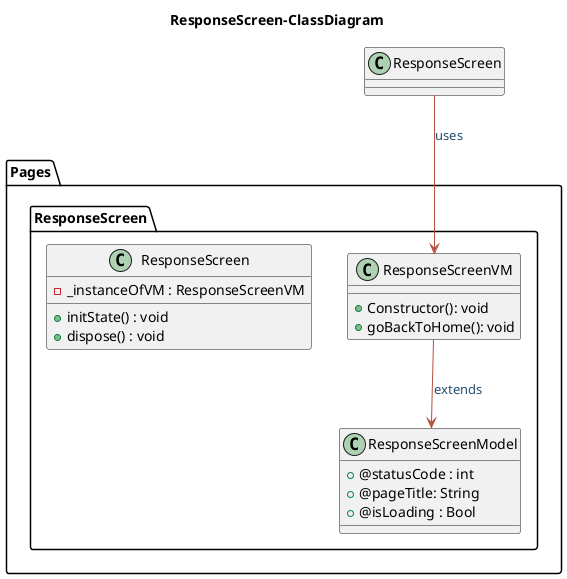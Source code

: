 @startuml ClassDiagram

!define POSITIVERESPONSE 90EE90

!define NEGATIVEERESPONSE EFBBBB

!define NUETRALRESPONSE F2DC79

skinparam sequence{
    ParticipantBackgroundColor #A7BEAE
    LifeLineBackgroundColor #E7E8D1
    LifeLineBorderColor #2C5F2D
    ActorBackgroundColor #FC766AFF
    ActorBorderColor #FC766AFF
    ArrowColor #B85042
    ArrowFontColor #234E70
}

title "ResponseScreen-ClassDiagram"

package Pages{
    package ResponseScreen{
        class ResponseScreenModel{
            +@statusCode : int
            + @pageTitle: String
            +@isLoading : Bool

        }
        class ResponseScreenVM{
            +Constructor(): void
            +goBackToHome(): void
        }
        class ResponseScreen{
            - _instanceOfVM : ResponseScreenVM
            + initState() : void
            + dispose() : void
        }
    }
}

ResponseScreenVM --> ResponseScreenModel :extends
ResponseScreen --> ResponseScreenVM :uses


